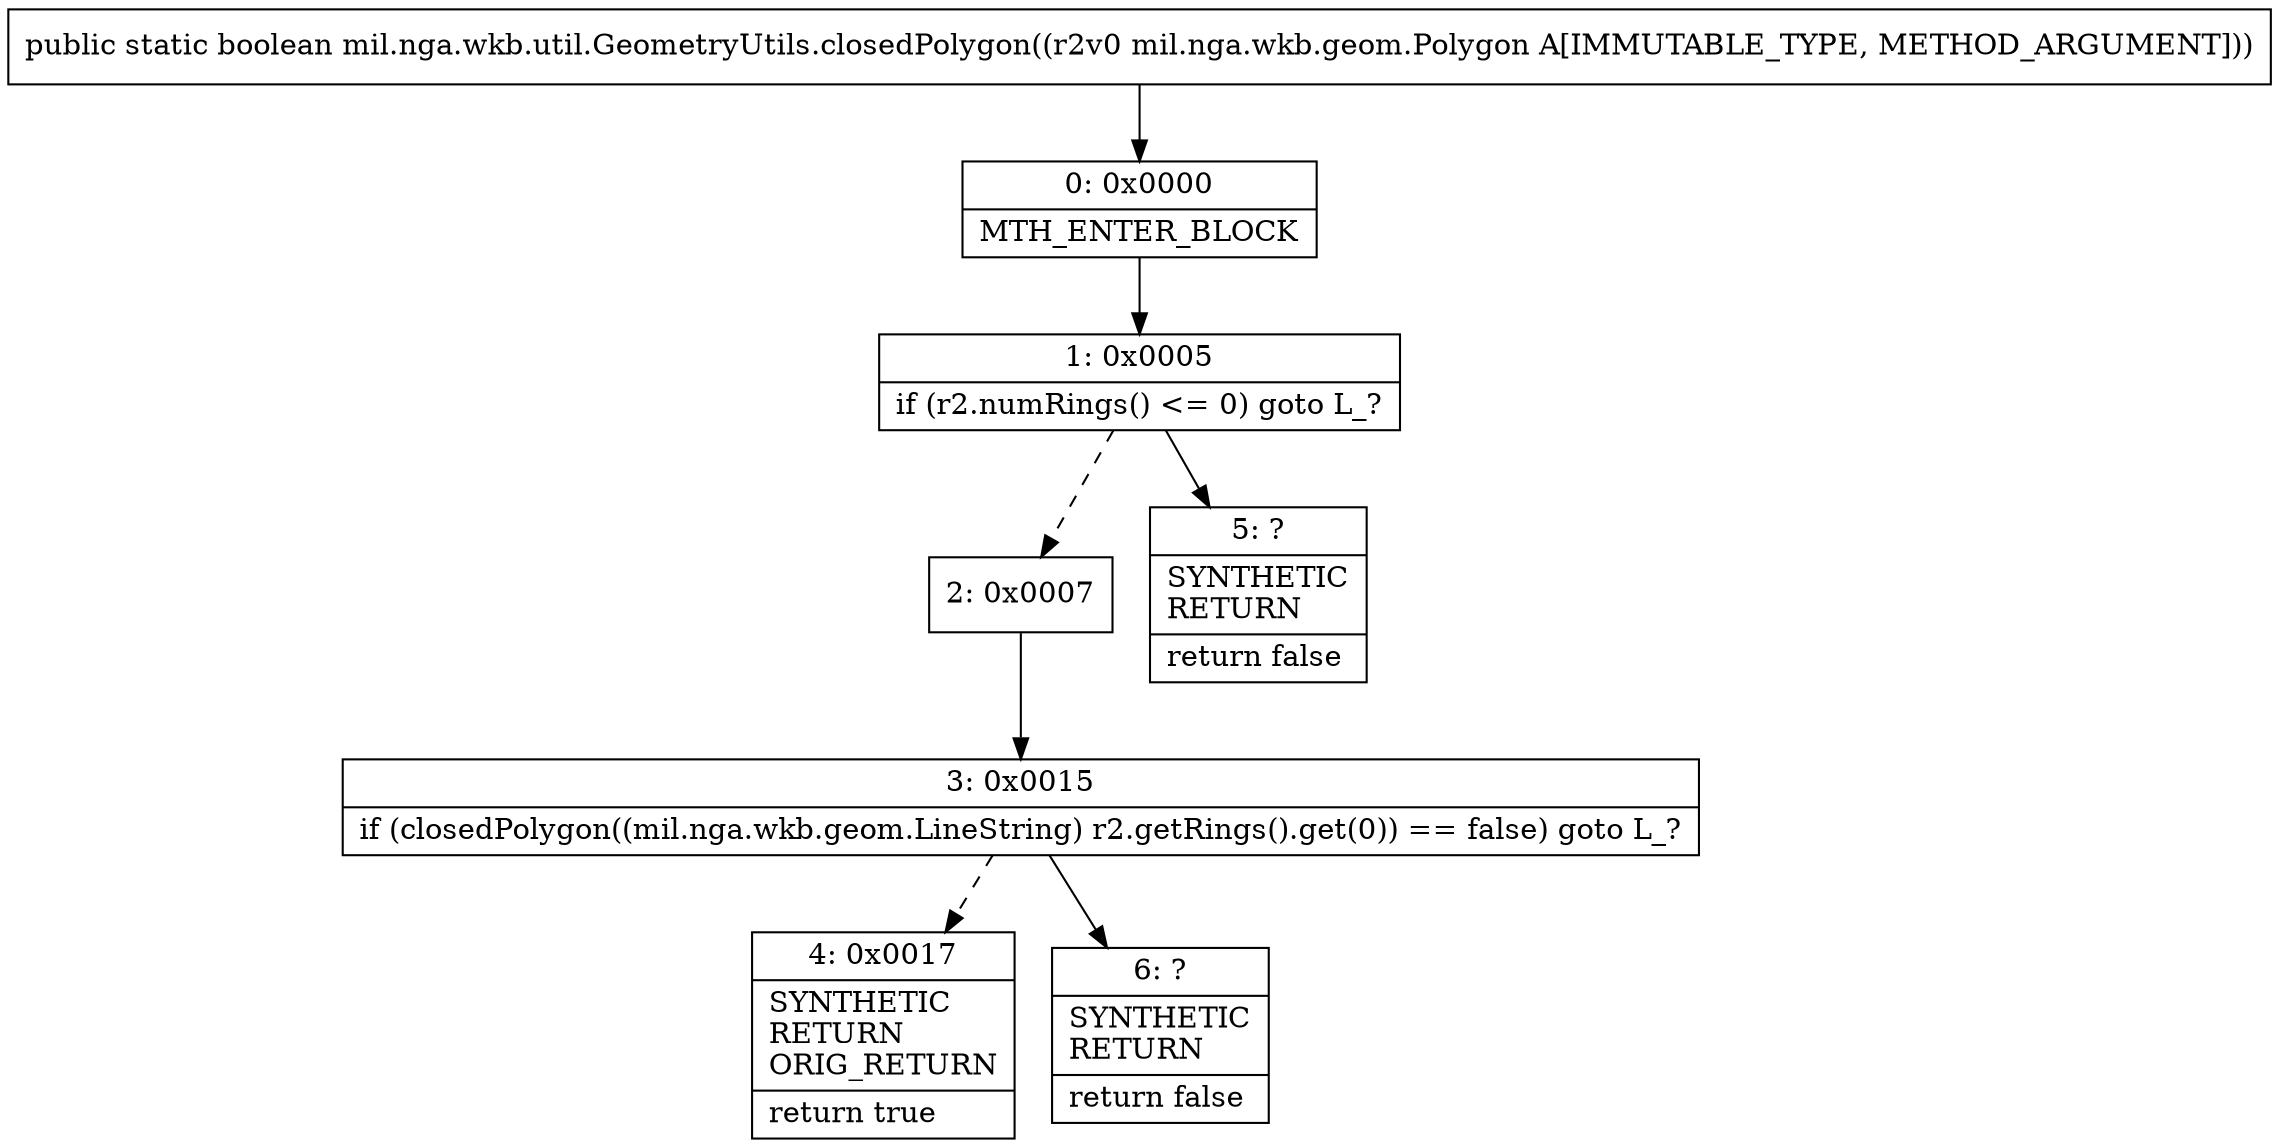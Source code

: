 digraph "CFG formil.nga.wkb.util.GeometryUtils.closedPolygon(Lmil\/nga\/wkb\/geom\/Polygon;)Z" {
Node_0 [shape=record,label="{0\:\ 0x0000|MTH_ENTER_BLOCK\l}"];
Node_1 [shape=record,label="{1\:\ 0x0005|if (r2.numRings() \<= 0) goto L_?\l}"];
Node_2 [shape=record,label="{2\:\ 0x0007}"];
Node_3 [shape=record,label="{3\:\ 0x0015|if (closedPolygon((mil.nga.wkb.geom.LineString) r2.getRings().get(0)) == false) goto L_?\l}"];
Node_4 [shape=record,label="{4\:\ 0x0017|SYNTHETIC\lRETURN\lORIG_RETURN\l|return true\l}"];
Node_5 [shape=record,label="{5\:\ ?|SYNTHETIC\lRETURN\l|return false\l}"];
Node_6 [shape=record,label="{6\:\ ?|SYNTHETIC\lRETURN\l|return false\l}"];
MethodNode[shape=record,label="{public static boolean mil.nga.wkb.util.GeometryUtils.closedPolygon((r2v0 mil.nga.wkb.geom.Polygon A[IMMUTABLE_TYPE, METHOD_ARGUMENT])) }"];
MethodNode -> Node_0;
Node_0 -> Node_1;
Node_1 -> Node_2[style=dashed];
Node_1 -> Node_5;
Node_2 -> Node_3;
Node_3 -> Node_4[style=dashed];
Node_3 -> Node_6;
}

